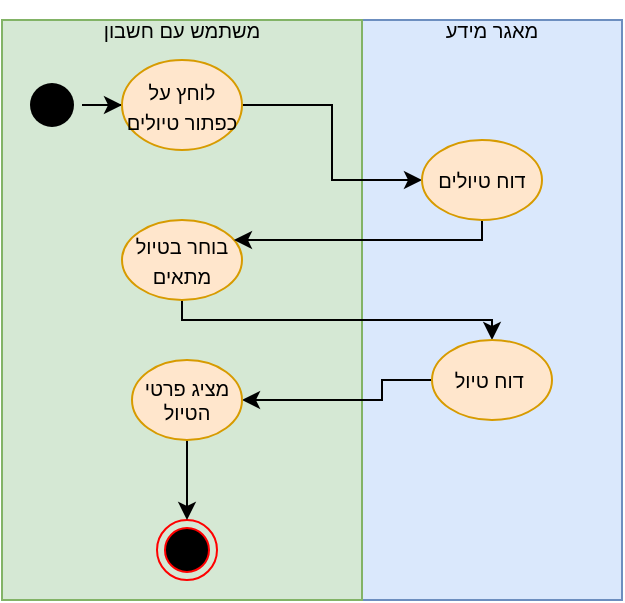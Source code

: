 <mxfile version="16.1.2" type="device"><diagram id="9aGllNPQ-3ywDEbxQ5K5" name="‫עמוד-1‬"><mxGraphModel dx="1053" dy="635" grid="1" gridSize="10" guides="1" tooltips="1" connect="1" arrows="1" fold="1" page="1" pageScale="1" pageWidth="827" pageHeight="1169" math="0" shadow="0"><root><mxCell id="0"/><mxCell id="1" parent="0"/><mxCell id="HECN_d2d_tkKbU5NqIb7-1" value="" style="whiteSpace=wrap;html=1;fontSize=10;fillColor=#dae8fc;strokeColor=#6c8ebf;" vertex="1" parent="1"><mxGeometry x="260" y="120" width="130" height="290" as="geometry"/></mxCell><mxCell id="HECN_d2d_tkKbU5NqIb7-2" value="" style="whiteSpace=wrap;html=1;fillColor=#d5e8d4;strokeColor=#82b366;" vertex="1" parent="1"><mxGeometry x="80" y="120" width="180" height="290" as="geometry"/></mxCell><mxCell id="HECN_d2d_tkKbU5NqIb7-3" value="" style="edgeStyle=orthogonalEdgeStyle;rounded=0;orthogonalLoop=1;jettySize=auto;html=1;" edge="1" parent="1" source="HECN_d2d_tkKbU5NqIb7-4" target="HECN_d2d_tkKbU5NqIb7-6"><mxGeometry relative="1" as="geometry"/></mxCell><mxCell id="HECN_d2d_tkKbU5NqIb7-4" value="" style="ellipse;html=1;shape=endState;fillColor=#000000;strokeColor=none;" vertex="1" parent="1"><mxGeometry x="90" y="147.5" width="30" height="30" as="geometry"/></mxCell><mxCell id="HECN_d2d_tkKbU5NqIb7-5" style="edgeStyle=orthogonalEdgeStyle;rounded=0;orthogonalLoop=1;jettySize=auto;html=1;fontSize=10;" edge="1" parent="1" source="HECN_d2d_tkKbU5NqIb7-6" target="HECN_d2d_tkKbU5NqIb7-11"><mxGeometry relative="1" as="geometry"/></mxCell><mxCell id="HECN_d2d_tkKbU5NqIb7-6" value="&lt;span style=&quot;font-size: 10px&quot;&gt;לוחץ על כפתור טיולים&lt;/span&gt;" style="ellipse;whiteSpace=wrap;html=1;fillColor=#ffe6cc;strokeColor=#d79b00;" vertex="1" parent="1"><mxGeometry x="140" y="140" width="60" height="45" as="geometry"/></mxCell><mxCell id="HECN_d2d_tkKbU5NqIb7-7" style="edgeStyle=orthogonalEdgeStyle;rounded=0;orthogonalLoop=1;jettySize=auto;html=1;fontSize=10;" edge="1" parent="1" source="HECN_d2d_tkKbU5NqIb7-8" target="HECN_d2d_tkKbU5NqIb7-14"><mxGeometry relative="1" as="geometry"><Array as="points"><mxPoint x="170" y="270"/><mxPoint x="325" y="270"/></Array></mxGeometry></mxCell><mxCell id="HECN_d2d_tkKbU5NqIb7-8" value="&lt;font style=&quot;font-size: 10px&quot;&gt;בוחר בטיול מתאים&lt;/font&gt;" style="ellipse;whiteSpace=wrap;html=1;fillColor=#ffe6cc;strokeColor=#d79b00;" vertex="1" parent="1"><mxGeometry x="140" y="220" width="60" height="40" as="geometry"/></mxCell><mxCell id="HECN_d2d_tkKbU5NqIb7-9" value="" style="ellipse;html=1;shape=endState;fillColor=#000000;strokeColor=#ff0000;fontSize=10;" vertex="1" parent="1"><mxGeometry x="157.5" y="370" width="30" height="30" as="geometry"/></mxCell><mxCell id="HECN_d2d_tkKbU5NqIb7-10" style="edgeStyle=orthogonalEdgeStyle;rounded=0;orthogonalLoop=1;jettySize=auto;html=1;fontSize=10;" edge="1" parent="1" source="HECN_d2d_tkKbU5NqIb7-11" target="HECN_d2d_tkKbU5NqIb7-8"><mxGeometry relative="1" as="geometry"><Array as="points"><mxPoint x="320" y="230"/><mxPoint x="170" y="230"/></Array></mxGeometry></mxCell><mxCell id="HECN_d2d_tkKbU5NqIb7-11" value="דוח טיולים" style="ellipse;whiteSpace=wrap;html=1;fontSize=10;fillColor=#ffe6cc;strokeColor=#d79b00;" vertex="1" parent="1"><mxGeometry x="290" y="180" width="60" height="40" as="geometry"/></mxCell><mxCell id="HECN_d2d_tkKbU5NqIb7-12" value="מאגר מידע" style="text;html=1;strokeColor=none;fillColor=none;align=center;verticalAlign=middle;whiteSpace=wrap;rounded=0;fontSize=10;" vertex="1" parent="1"><mxGeometry x="295" y="110" width="60" height="30" as="geometry"/></mxCell><mxCell id="HECN_d2d_tkKbU5NqIb7-17" value="" style="edgeStyle=orthogonalEdgeStyle;rounded=0;orthogonalLoop=1;jettySize=auto;html=1;" edge="1" parent="1" source="HECN_d2d_tkKbU5NqIb7-14" target="HECN_d2d_tkKbU5NqIb7-16"><mxGeometry relative="1" as="geometry"><Array as="points"><mxPoint x="270" y="300"/><mxPoint x="270" y="310"/></Array></mxGeometry></mxCell><mxCell id="HECN_d2d_tkKbU5NqIb7-14" value="דוח טיול&amp;nbsp;" style="ellipse;whiteSpace=wrap;html=1;fontSize=10;fillColor=#ffe6cc;strokeColor=#d79b00;" vertex="1" parent="1"><mxGeometry x="295" y="280" width="60" height="40" as="geometry"/></mxCell><mxCell id="HECN_d2d_tkKbU5NqIb7-15" value="משתמש עם חשבון" style="text;html=1;strokeColor=none;fillColor=none;align=center;verticalAlign=middle;whiteSpace=wrap;rounded=0;fontSize=10;" vertex="1" parent="1"><mxGeometry x="125" y="110" width="90" height="30" as="geometry"/></mxCell><mxCell id="HECN_d2d_tkKbU5NqIb7-18" style="edgeStyle=orthogonalEdgeStyle;rounded=0;orthogonalLoop=1;jettySize=auto;html=1;" edge="1" parent="1" source="HECN_d2d_tkKbU5NqIb7-16" target="HECN_d2d_tkKbU5NqIb7-9"><mxGeometry relative="1" as="geometry"/></mxCell><mxCell id="HECN_d2d_tkKbU5NqIb7-16" value="מציג פרטי הטיול" style="ellipse;whiteSpace=wrap;html=1;fontSize=10;fillColor=#ffe6cc;strokeColor=#d79b00;" vertex="1" parent="1"><mxGeometry x="145" y="290" width="55" height="40" as="geometry"/></mxCell></root></mxGraphModel></diagram></mxfile>